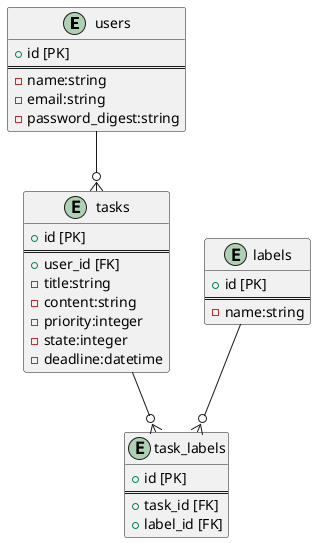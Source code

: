 @startuml
entity "users" {
    + id [PK]
    ==
    - name:string
    - email:string
    - password_digest:string
}
entity "tasks" {
    + id [PK]
    ==
    + user_id [FK]
    - title:string
    - content:string
    - priority:integer
    - state:integer
    - deadline:datetime
}
entity "labels" {
    + id [PK]
    ==
    - name:string
}
entity "task_labels" {
    + id [PK]
    ==
    + task_id [FK]
    + label_id [FK]
}
users --o{ tasks
tasks --o{ task_labels
labels --o{ task_labels
@enduml
